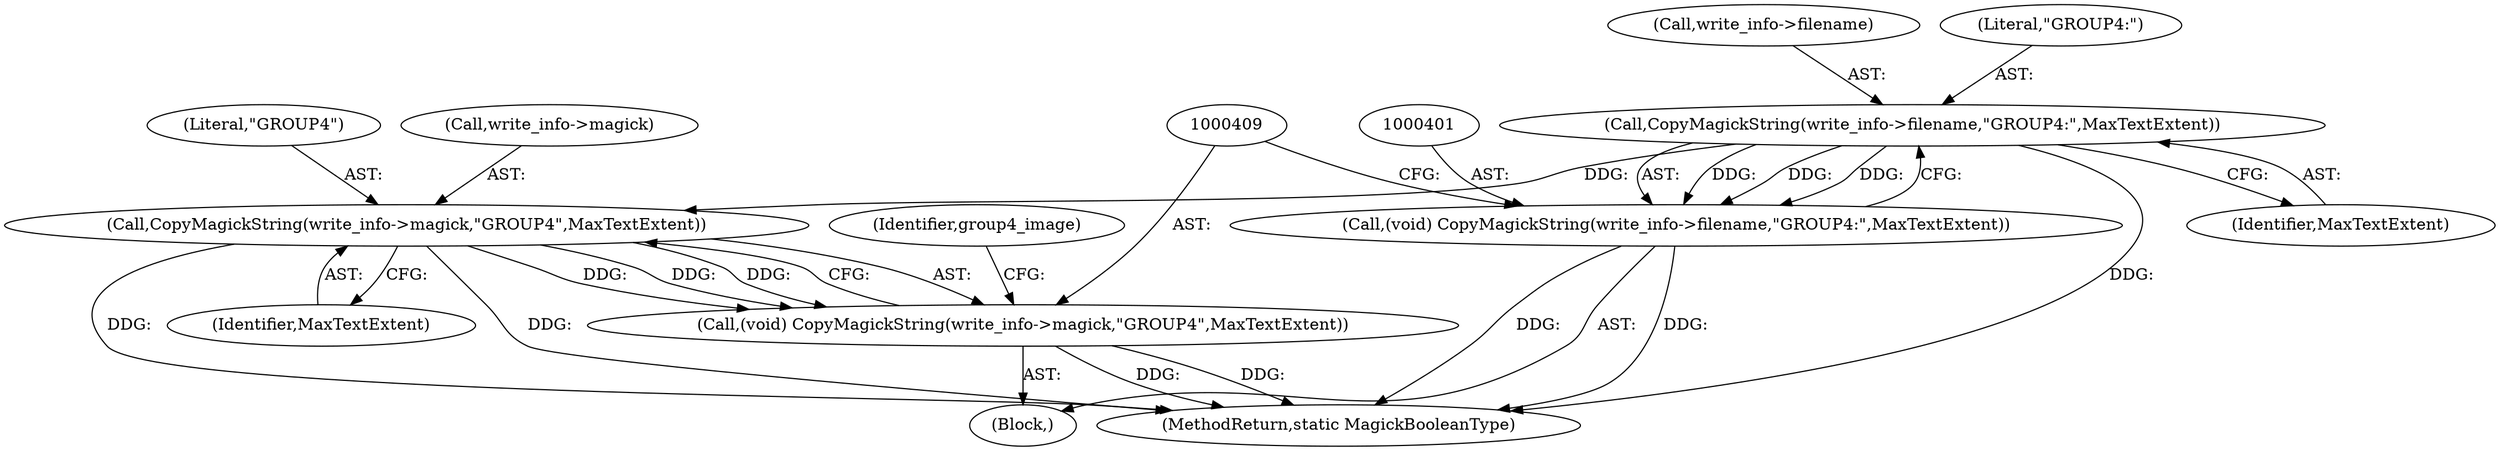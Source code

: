 digraph "0_ImageMagick_3d5ac8c20846871f1eb3068b65f93da7cd33bfd0@pointer" {
"1000402" [label="(Call,CopyMagickString(write_info->filename,\"GROUP4:\",MaxTextExtent))"];
"1000400" [label="(Call,(void) CopyMagickString(write_info->filename,\"GROUP4:\",MaxTextExtent))"];
"1000410" [label="(Call,CopyMagickString(write_info->magick,\"GROUP4\",MaxTextExtent))"];
"1000408" [label="(Call,(void) CopyMagickString(write_info->magick,\"GROUP4\",MaxTextExtent))"];
"1000402" [label="(Call,CopyMagickString(write_info->filename,\"GROUP4:\",MaxTextExtent))"];
"1000408" [label="(Call,(void) CopyMagickString(write_info->magick,\"GROUP4\",MaxTextExtent))"];
"1000417" [label="(Identifier,group4_image)"];
"1000106" [label="(Block,)"];
"1000506" [label="(MethodReturn,static MagickBooleanType)"];
"1000400" [label="(Call,(void) CopyMagickString(write_info->filename,\"GROUP4:\",MaxTextExtent))"];
"1000415" [label="(Identifier,MaxTextExtent)"];
"1000411" [label="(Call,write_info->magick)"];
"1000403" [label="(Call,write_info->filename)"];
"1000407" [label="(Identifier,MaxTextExtent)"];
"1000410" [label="(Call,CopyMagickString(write_info->magick,\"GROUP4\",MaxTextExtent))"];
"1000414" [label="(Literal,\"GROUP4\")"];
"1000406" [label="(Literal,\"GROUP4:\")"];
"1000402" -> "1000400"  [label="AST: "];
"1000402" -> "1000407"  [label="CFG: "];
"1000403" -> "1000402"  [label="AST: "];
"1000406" -> "1000402"  [label="AST: "];
"1000407" -> "1000402"  [label="AST: "];
"1000400" -> "1000402"  [label="CFG: "];
"1000402" -> "1000506"  [label="DDG: "];
"1000402" -> "1000400"  [label="DDG: "];
"1000402" -> "1000400"  [label="DDG: "];
"1000402" -> "1000400"  [label="DDG: "];
"1000402" -> "1000410"  [label="DDG: "];
"1000400" -> "1000106"  [label="AST: "];
"1000401" -> "1000400"  [label="AST: "];
"1000409" -> "1000400"  [label="CFG: "];
"1000400" -> "1000506"  [label="DDG: "];
"1000400" -> "1000506"  [label="DDG: "];
"1000410" -> "1000408"  [label="AST: "];
"1000410" -> "1000415"  [label="CFG: "];
"1000411" -> "1000410"  [label="AST: "];
"1000414" -> "1000410"  [label="AST: "];
"1000415" -> "1000410"  [label="AST: "];
"1000408" -> "1000410"  [label="CFG: "];
"1000410" -> "1000506"  [label="DDG: "];
"1000410" -> "1000506"  [label="DDG: "];
"1000410" -> "1000408"  [label="DDG: "];
"1000410" -> "1000408"  [label="DDG: "];
"1000410" -> "1000408"  [label="DDG: "];
"1000408" -> "1000106"  [label="AST: "];
"1000409" -> "1000408"  [label="AST: "];
"1000417" -> "1000408"  [label="CFG: "];
"1000408" -> "1000506"  [label="DDG: "];
"1000408" -> "1000506"  [label="DDG: "];
}
